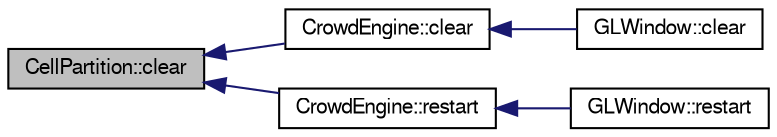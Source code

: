 digraph "CellPartition::clear"
{
  edge [fontname="FreeSans",fontsize="10",labelfontname="FreeSans",labelfontsize="10"];
  node [fontname="FreeSans",fontsize="10",shape=record];
  rankdir="LR";
  Node1 [label="CellPartition::clear",height=0.2,width=0.4,color="black", fillcolor="grey75", style="filled" fontcolor="black"];
  Node1 -> Node2 [dir="back",color="midnightblue",fontsize="10",style="solid",fontname="FreeSans"];
  Node2 [label="CrowdEngine::clear",height=0.2,width=0.4,color="black", fillcolor="white", style="filled",URL="$class_crowd_engine.html#a214aac0d123043252d78c2cd1e23c75f",tooltip="Remove all the current agents in the world. "];
  Node2 -> Node3 [dir="back",color="midnightblue",fontsize="10",style="solid",fontname="FreeSans"];
  Node3 [label="GLWindow::clear",height=0.2,width=0.4,color="black", fillcolor="white", style="filled",URL="$class_g_l_window.html#acf5e5a099d73bdcae25f71c142808e0d"];
  Node1 -> Node4 [dir="back",color="midnightblue",fontsize="10",style="solid",fontname="FreeSans"];
  Node4 [label="CrowdEngine::restart",height=0.2,width=0.4,color="black", fillcolor="white", style="filled",URL="$class_crowd_engine.html#a10eb758fb5e24bbbf8427c2fcecb4029",tooltip="Load the initial state of the agents in the world. "];
  Node4 -> Node5 [dir="back",color="midnightblue",fontsize="10",style="solid",fontname="FreeSans"];
  Node5 [label="GLWindow::restart",height=0.2,width=0.4,color="black", fillcolor="white", style="filled",URL="$class_g_l_window.html#a12b8b90ae4a6d511f200d606355e6fef"];
}
